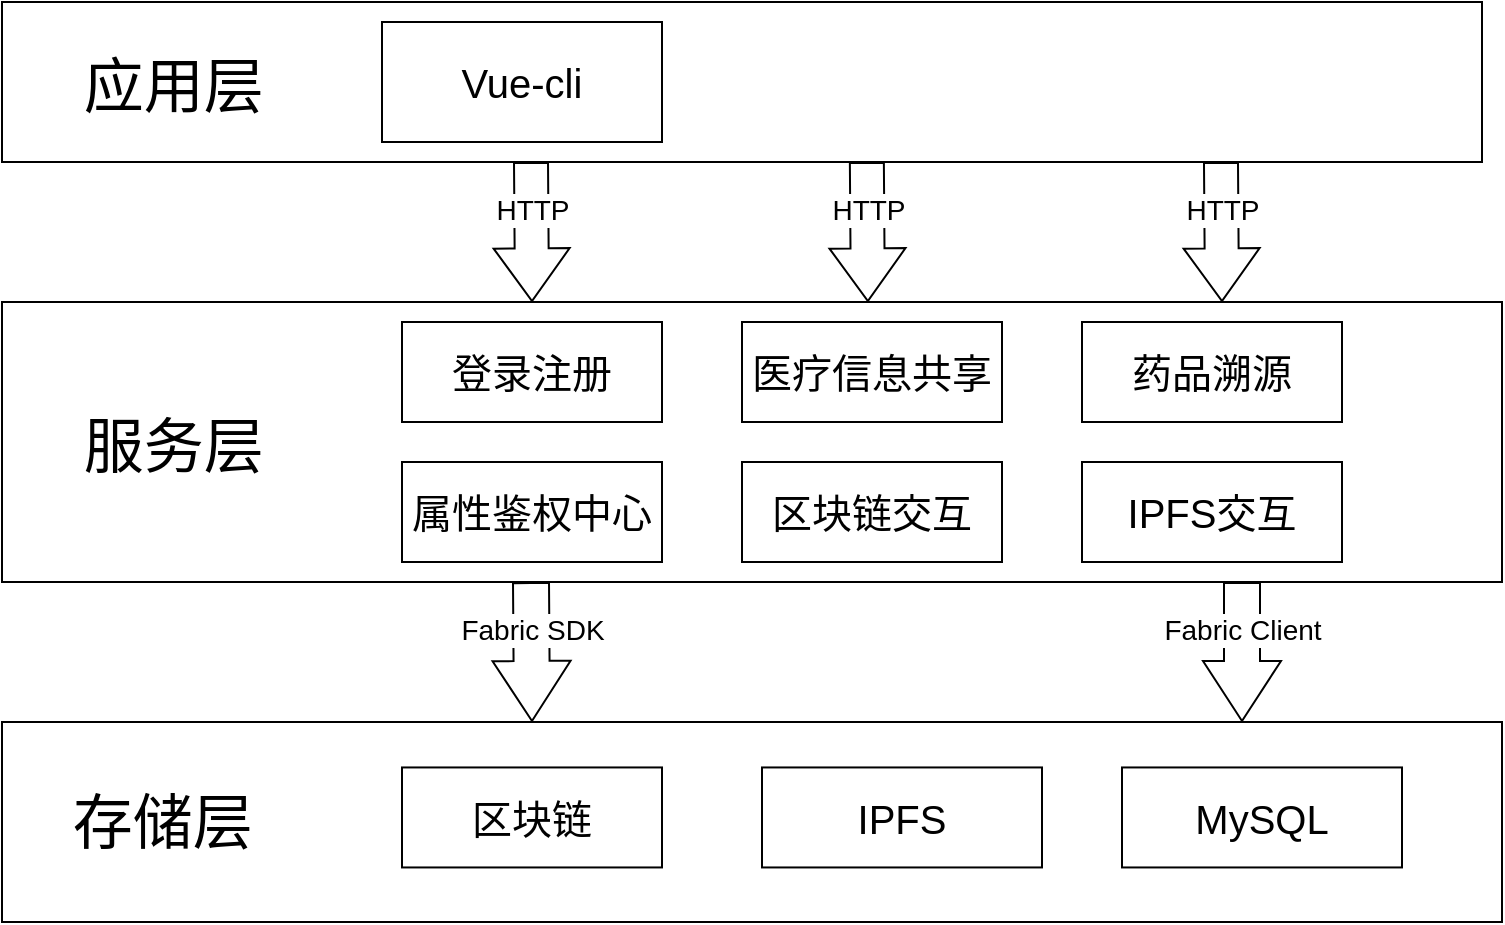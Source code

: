 <mxfile version="26.2.9">
  <diagram name="第 1 页" id="_1zPVB5c98NWnY9CR11A">
    <mxGraphModel dx="1428" dy="777" grid="1" gridSize="10" guides="1" tooltips="1" connect="1" arrows="1" fold="1" page="1" pageScale="1" pageWidth="827" pageHeight="1169" math="0" shadow="0">
      <root>
        <mxCell id="0" />
        <mxCell id="1" parent="0" />
        <mxCell id="BG4EgRBK9ABt37wprHKa-1" value="&lt;font style=&quot;font-size: 35px;&quot;&gt;&amp;nbsp; &amp;nbsp; &lt;/font&gt;&lt;font style=&quot;font-size: 30px;&quot;&gt;应用层&lt;/font&gt;&lt;font style=&quot;font-size: 35px;&quot;&gt;&amp;nbsp; &amp;nbsp;&lt;/font&gt;" style="rounded=0;whiteSpace=wrap;html=1;align=left;" vertex="1" parent="1">
          <mxGeometry x="60" y="40" width="740" height="80" as="geometry" />
        </mxCell>
        <mxCell id="BG4EgRBK9ABt37wprHKa-3" value="&lt;font style=&quot;font-size: 20px;&quot;&gt;Vue-cli&lt;/font&gt;" style="rounded=0;whiteSpace=wrap;html=1;" vertex="1" parent="1">
          <mxGeometry x="250" y="50" width="140" height="60" as="geometry" />
        </mxCell>
        <mxCell id="BG4EgRBK9ABt37wprHKa-42" value="" style="group" vertex="1" connectable="0" parent="1">
          <mxGeometry x="60" y="190" width="750" height="140" as="geometry" />
        </mxCell>
        <mxCell id="BG4EgRBK9ABt37wprHKa-6" value="&lt;font style=&quot;font-size: 35px;&quot;&gt;&amp;nbsp; &amp;nbsp; &lt;/font&gt;&lt;font style=&quot;font-size: 30px;&quot;&gt;服务层&lt;/font&gt;&lt;font style=&quot;font-size: 35px;&quot;&gt;&amp;nbsp; &amp;nbsp;&lt;/font&gt;" style="rounded=0;whiteSpace=wrap;html=1;align=left;" vertex="1" parent="BG4EgRBK9ABt37wprHKa-42">
          <mxGeometry width="750" height="140" as="geometry" />
        </mxCell>
        <mxCell id="BG4EgRBK9ABt37wprHKa-7" value="&lt;font style=&quot;font-size: 20px;&quot;&gt;登录注册&lt;/font&gt;" style="rounded=0;whiteSpace=wrap;html=1;" vertex="1" parent="BG4EgRBK9ABt37wprHKa-42">
          <mxGeometry x="200" y="10" width="130" height="50" as="geometry" />
        </mxCell>
        <mxCell id="BG4EgRBK9ABt37wprHKa-8" value="&lt;font style=&quot;font-size: 20px;&quot;&gt;医疗信息共享&lt;/font&gt;" style="rounded=0;whiteSpace=wrap;html=1;" vertex="1" parent="BG4EgRBK9ABt37wprHKa-42">
          <mxGeometry x="370" y="10" width="130" height="50" as="geometry" />
        </mxCell>
        <mxCell id="BG4EgRBK9ABt37wprHKa-9" value="&lt;font style=&quot;font-size: 20px;&quot;&gt;药品溯源&lt;/font&gt;" style="rounded=0;whiteSpace=wrap;html=1;" vertex="1" parent="BG4EgRBK9ABt37wprHKa-42">
          <mxGeometry x="540" y="10" width="130" height="50" as="geometry" />
        </mxCell>
        <mxCell id="BG4EgRBK9ABt37wprHKa-10" value="&lt;font style=&quot;font-size: 20px;&quot;&gt;IPFS交互&lt;/font&gt;" style="rounded=0;whiteSpace=wrap;html=1;" vertex="1" parent="BG4EgRBK9ABt37wprHKa-42">
          <mxGeometry x="540" y="80" width="130" height="50" as="geometry" />
        </mxCell>
        <mxCell id="BG4EgRBK9ABt37wprHKa-11" value="&lt;font style=&quot;font-size: 20px;&quot;&gt;区块链交互&lt;/font&gt;" style="rounded=0;whiteSpace=wrap;html=1;" vertex="1" parent="BG4EgRBK9ABt37wprHKa-42">
          <mxGeometry x="370" y="80" width="130" height="50" as="geometry" />
        </mxCell>
        <mxCell id="BG4EgRBK9ABt37wprHKa-12" value="&lt;font style=&quot;font-size: 20px;&quot;&gt;属性鉴权中心&lt;/font&gt;" style="rounded=0;whiteSpace=wrap;html=1;" vertex="1" parent="BG4EgRBK9ABt37wprHKa-42">
          <mxGeometry x="200" y="80" width="130" height="50" as="geometry" />
        </mxCell>
        <mxCell id="BG4EgRBK9ABt37wprHKa-43" value="" style="group" vertex="1" connectable="0" parent="1">
          <mxGeometry x="324.5" y="330" width="355.5" height="70" as="geometry" />
        </mxCell>
        <mxCell id="BG4EgRBK9ABt37wprHKa-28" value="" style="shape=flexArrow;endArrow=classic;html=1;rounded=0;width=18;endSize=9.67;startSize=9.67;" edge="1" parent="BG4EgRBK9ABt37wprHKa-43">
          <mxGeometry width="50" height="50" relative="1" as="geometry">
            <mxPoint as="sourcePoint" />
            <mxPoint x="0.5" y="70" as="targetPoint" />
          </mxGeometry>
        </mxCell>
        <mxCell id="BG4EgRBK9ABt37wprHKa-29" value="&lt;font style=&quot;font-size: 14px;&quot;&gt;Fabric SDK&lt;/font&gt;" style="edgeLabel;html=1;align=center;verticalAlign=middle;resizable=0;points=[];" vertex="1" connectable="0" parent="BG4EgRBK9ABt37wprHKa-28">
          <mxGeometry x="-0.311" relative="1" as="geometry">
            <mxPoint as="offset" />
          </mxGeometry>
        </mxCell>
        <mxCell id="BG4EgRBK9ABt37wprHKa-31" value="" style="shape=flexArrow;endArrow=classic;html=1;rounded=0;width=18;endSize=9.67;startSize=9.67;" edge="1" parent="BG4EgRBK9ABt37wprHKa-43">
          <mxGeometry width="50" height="50" relative="1" as="geometry">
            <mxPoint x="355.5" as="sourcePoint" />
            <mxPoint x="355.5" y="70" as="targetPoint" />
          </mxGeometry>
        </mxCell>
        <mxCell id="BG4EgRBK9ABt37wprHKa-32" value="&lt;font style=&quot;font-size: 14px;&quot;&gt;Fabric Client&lt;/font&gt;" style="edgeLabel;html=1;align=center;verticalAlign=middle;resizable=0;points=[];" vertex="1" connectable="0" parent="BG4EgRBK9ABt37wprHKa-31">
          <mxGeometry x="-0.311" relative="1" as="geometry">
            <mxPoint as="offset" />
          </mxGeometry>
        </mxCell>
        <mxCell id="BG4EgRBK9ABt37wprHKa-44" value="" style="group" vertex="1" connectable="0" parent="1">
          <mxGeometry x="60" y="400" width="750" height="100" as="geometry" />
        </mxCell>
        <mxCell id="BG4EgRBK9ABt37wprHKa-24" value="&lt;font style=&quot;font-size: 30px;&quot;&gt;&amp;nbsp; &amp;nbsp; 存储层&amp;nbsp; &amp;nbsp;&lt;/font&gt;" style="rounded=0;whiteSpace=wrap;html=1;align=left;" vertex="1" parent="BG4EgRBK9ABt37wprHKa-44">
          <mxGeometry width="750" height="100" as="geometry" />
        </mxCell>
        <mxCell id="BG4EgRBK9ABt37wprHKa-25" value="&lt;font style=&quot;font-size: 20px;&quot;&gt;区块链&lt;/font&gt;" style="rounded=0;whiteSpace=wrap;html=1;" vertex="1" parent="BG4EgRBK9ABt37wprHKa-44">
          <mxGeometry x="200" y="22.727" width="130" height="50" as="geometry" />
        </mxCell>
        <mxCell id="BG4EgRBK9ABt37wprHKa-26" value="&lt;font style=&quot;font-size: 20px;&quot;&gt;IPFS&lt;/font&gt;" style="rounded=0;whiteSpace=wrap;html=1;" vertex="1" parent="BG4EgRBK9ABt37wprHKa-44">
          <mxGeometry x="380" y="22.727" width="140" height="50" as="geometry" />
        </mxCell>
        <mxCell id="BG4EgRBK9ABt37wprHKa-27" value="&lt;font style=&quot;font-size: 20px;&quot;&gt;MySQL&lt;/font&gt;" style="rounded=0;whiteSpace=wrap;html=1;" vertex="1" parent="BG4EgRBK9ABt37wprHKa-44">
          <mxGeometry x="560" y="22.727" width="140" height="50" as="geometry" />
        </mxCell>
        <mxCell id="BG4EgRBK9ABt37wprHKa-45" value="" style="group" vertex="1" connectable="0" parent="1">
          <mxGeometry x="324.5" y="120" width="345.5" height="70" as="geometry" />
        </mxCell>
        <mxCell id="BG4EgRBK9ABt37wprHKa-18" value="" style="shape=flexArrow;endArrow=classic;html=1;rounded=0;exitX=0.322;exitY=1;exitDx=0;exitDy=0;exitPerimeter=0;width=17;endSize=8.44;" edge="1" parent="BG4EgRBK9ABt37wprHKa-45">
          <mxGeometry width="50" height="50" relative="1" as="geometry">
            <mxPoint as="sourcePoint" />
            <mxPoint x="0.507" y="70" as="targetPoint" />
          </mxGeometry>
        </mxCell>
        <mxCell id="BG4EgRBK9ABt37wprHKa-19" value="&lt;font style=&quot;font-size: 14px;&quot;&gt;HTTP&lt;/font&gt;" style="edgeLabel;html=1;align=center;verticalAlign=middle;resizable=0;points=[];" vertex="1" connectable="0" parent="BG4EgRBK9ABt37wprHKa-18">
          <mxGeometry x="-0.311" relative="1" as="geometry">
            <mxPoint as="offset" />
          </mxGeometry>
        </mxCell>
        <mxCell id="BG4EgRBK9ABt37wprHKa-35" value="" style="shape=flexArrow;endArrow=classic;html=1;rounded=0;exitX=0.322;exitY=1;exitDx=0;exitDy=0;exitPerimeter=0;width=17;endSize=8.44;" edge="1" parent="BG4EgRBK9ABt37wprHKa-45">
          <mxGeometry width="50" height="50" relative="1" as="geometry">
            <mxPoint x="344.993" as="sourcePoint" />
            <mxPoint x="345.5" y="70" as="targetPoint" />
          </mxGeometry>
        </mxCell>
        <mxCell id="BG4EgRBK9ABt37wprHKa-36" value="&lt;font style=&quot;font-size: 14px;&quot;&gt;HTTP&lt;/font&gt;" style="edgeLabel;html=1;align=center;verticalAlign=middle;resizable=0;points=[];" vertex="1" connectable="0" parent="BG4EgRBK9ABt37wprHKa-35">
          <mxGeometry x="-0.311" relative="1" as="geometry">
            <mxPoint as="offset" />
          </mxGeometry>
        </mxCell>
        <mxCell id="BG4EgRBK9ABt37wprHKa-39" value="" style="shape=flexArrow;endArrow=classic;html=1;rounded=0;exitX=0.322;exitY=1;exitDx=0;exitDy=0;exitPerimeter=0;width=17;endSize=8.44;" edge="1" parent="BG4EgRBK9ABt37wprHKa-45">
          <mxGeometry width="50" height="50" relative="1" as="geometry">
            <mxPoint x="167.93" as="sourcePoint" />
            <mxPoint x="168.438" y="70" as="targetPoint" />
          </mxGeometry>
        </mxCell>
        <mxCell id="BG4EgRBK9ABt37wprHKa-40" value="&lt;font style=&quot;font-size: 14px;&quot;&gt;HTTP&lt;/font&gt;" style="edgeLabel;html=1;align=center;verticalAlign=middle;resizable=0;points=[];" vertex="1" connectable="0" parent="BG4EgRBK9ABt37wprHKa-39">
          <mxGeometry x="-0.311" relative="1" as="geometry">
            <mxPoint as="offset" />
          </mxGeometry>
        </mxCell>
      </root>
    </mxGraphModel>
  </diagram>
</mxfile>
